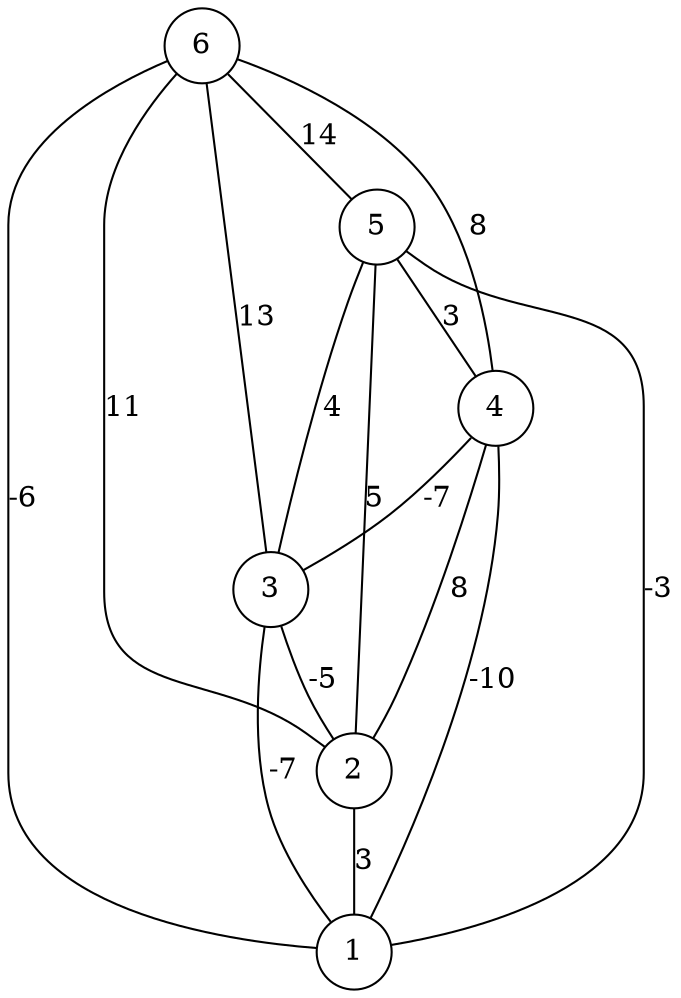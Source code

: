 graph { 
	 fontname="Helvetica,Arial,sans-serif" 
	 node [shape = circle]; 
	 6 -- 1 [label = "-6"];
	 6 -- 2 [label = "11"];
	 6 -- 3 [label = "13"];
	 6 -- 4 [label = "8"];
	 6 -- 5 [label = "14"];
	 5 -- 1 [label = "-3"];
	 5 -- 2 [label = "5"];
	 5 -- 3 [label = "4"];
	 5 -- 4 [label = "3"];
	 4 -- 1 [label = "-10"];
	 4 -- 2 [label = "8"];
	 4 -- 3 [label = "-7"];
	 3 -- 1 [label = "-7"];
	 3 -- 2 [label = "-5"];
	 2 -- 1 [label = "3"];
	 1;
	 2;
	 3;
	 4;
	 5;
	 6;
}
